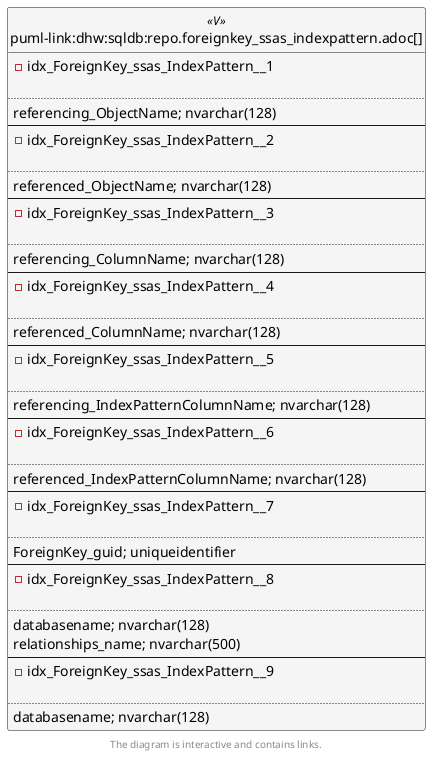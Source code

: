 @startuml
left to right direction
'top to bottom direction
hide circle
'avoide "." issues:
set namespaceSeparator none


skinparam class {
  BackgroundColor White
  BackgroundColor<<FN>> Yellow
  BackgroundColor<<FS>> Yellow
  BackgroundColor<<FT>> LightGray
  BackgroundColor<<IF>> Yellow
  BackgroundColor<<IS>> Yellow
  BackgroundColor<<P>> Aqua
  BackgroundColor<<PC>> Aqua
  BackgroundColor<<SN>> Yellow
  BackgroundColor<<SO>> SlateBlue
  BackgroundColor<<TF>> LightGray
  BackgroundColor<<TR>> Tomato
  BackgroundColor<<U>> White
  BackgroundColor<<V>> WhiteSmoke
  BackgroundColor<<X>> Aqua
  BackgroundColor<<external>> AliceBlue
}


entity "puml-link:dhw:sqldb:repo.foreignkey_ssas_indexpattern.adoc[]" as repo.ForeignKey_ssas_IndexPattern << V >> {
- idx_ForeignKey_ssas_IndexPattern__1

..
referencing_ObjectName; nvarchar(128)
--
- idx_ForeignKey_ssas_IndexPattern__2

..
referenced_ObjectName; nvarchar(128)
--
- idx_ForeignKey_ssas_IndexPattern__3

..
referencing_ColumnName; nvarchar(128)
--
- idx_ForeignKey_ssas_IndexPattern__4

..
referenced_ColumnName; nvarchar(128)
--
- idx_ForeignKey_ssas_IndexPattern__5

..
referencing_IndexPatternColumnName; nvarchar(128)
--
- idx_ForeignKey_ssas_IndexPattern__6

..
referenced_IndexPatternColumnName; nvarchar(128)
--
- idx_ForeignKey_ssas_IndexPattern__7

..
ForeignKey_guid; uniqueidentifier
--
- idx_ForeignKey_ssas_IndexPattern__8

..
databasename; nvarchar(128)
relationships_name; nvarchar(500)
--
- idx_ForeignKey_ssas_IndexPattern__9

..
databasename; nvarchar(128)
}

footer The diagram is interactive and contains links.
@enduml

